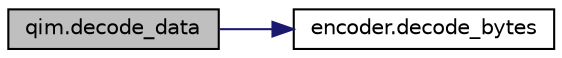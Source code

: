 digraph "qim.decode_data"
{
 // INTERACTIVE_SVG=YES
 // LATEX_PDF_SIZE
  edge [fontname="Helvetica",fontsize="10",labelfontname="Helvetica",labelfontsize="10"];
  node [fontname="Helvetica",fontsize="10",shape=record];
  rankdir="LR";
  Node1 [label="qim.decode_data",height=0.2,width=0.4,color="black", fillcolor="grey75", style="filled", fontcolor="black",tooltip=" "];
  Node1 -> Node2 [color="midnightblue",fontsize="10",style="solid",fontname="Helvetica"];
  Node2 [label="encoder.decode_bytes",height=0.2,width=0.4,color="black", fillcolor="white", style="filled",URL="$namespaceencoder.html#a158a02603b7096ad91bbda85380ff5d9",tooltip=" "];
}

